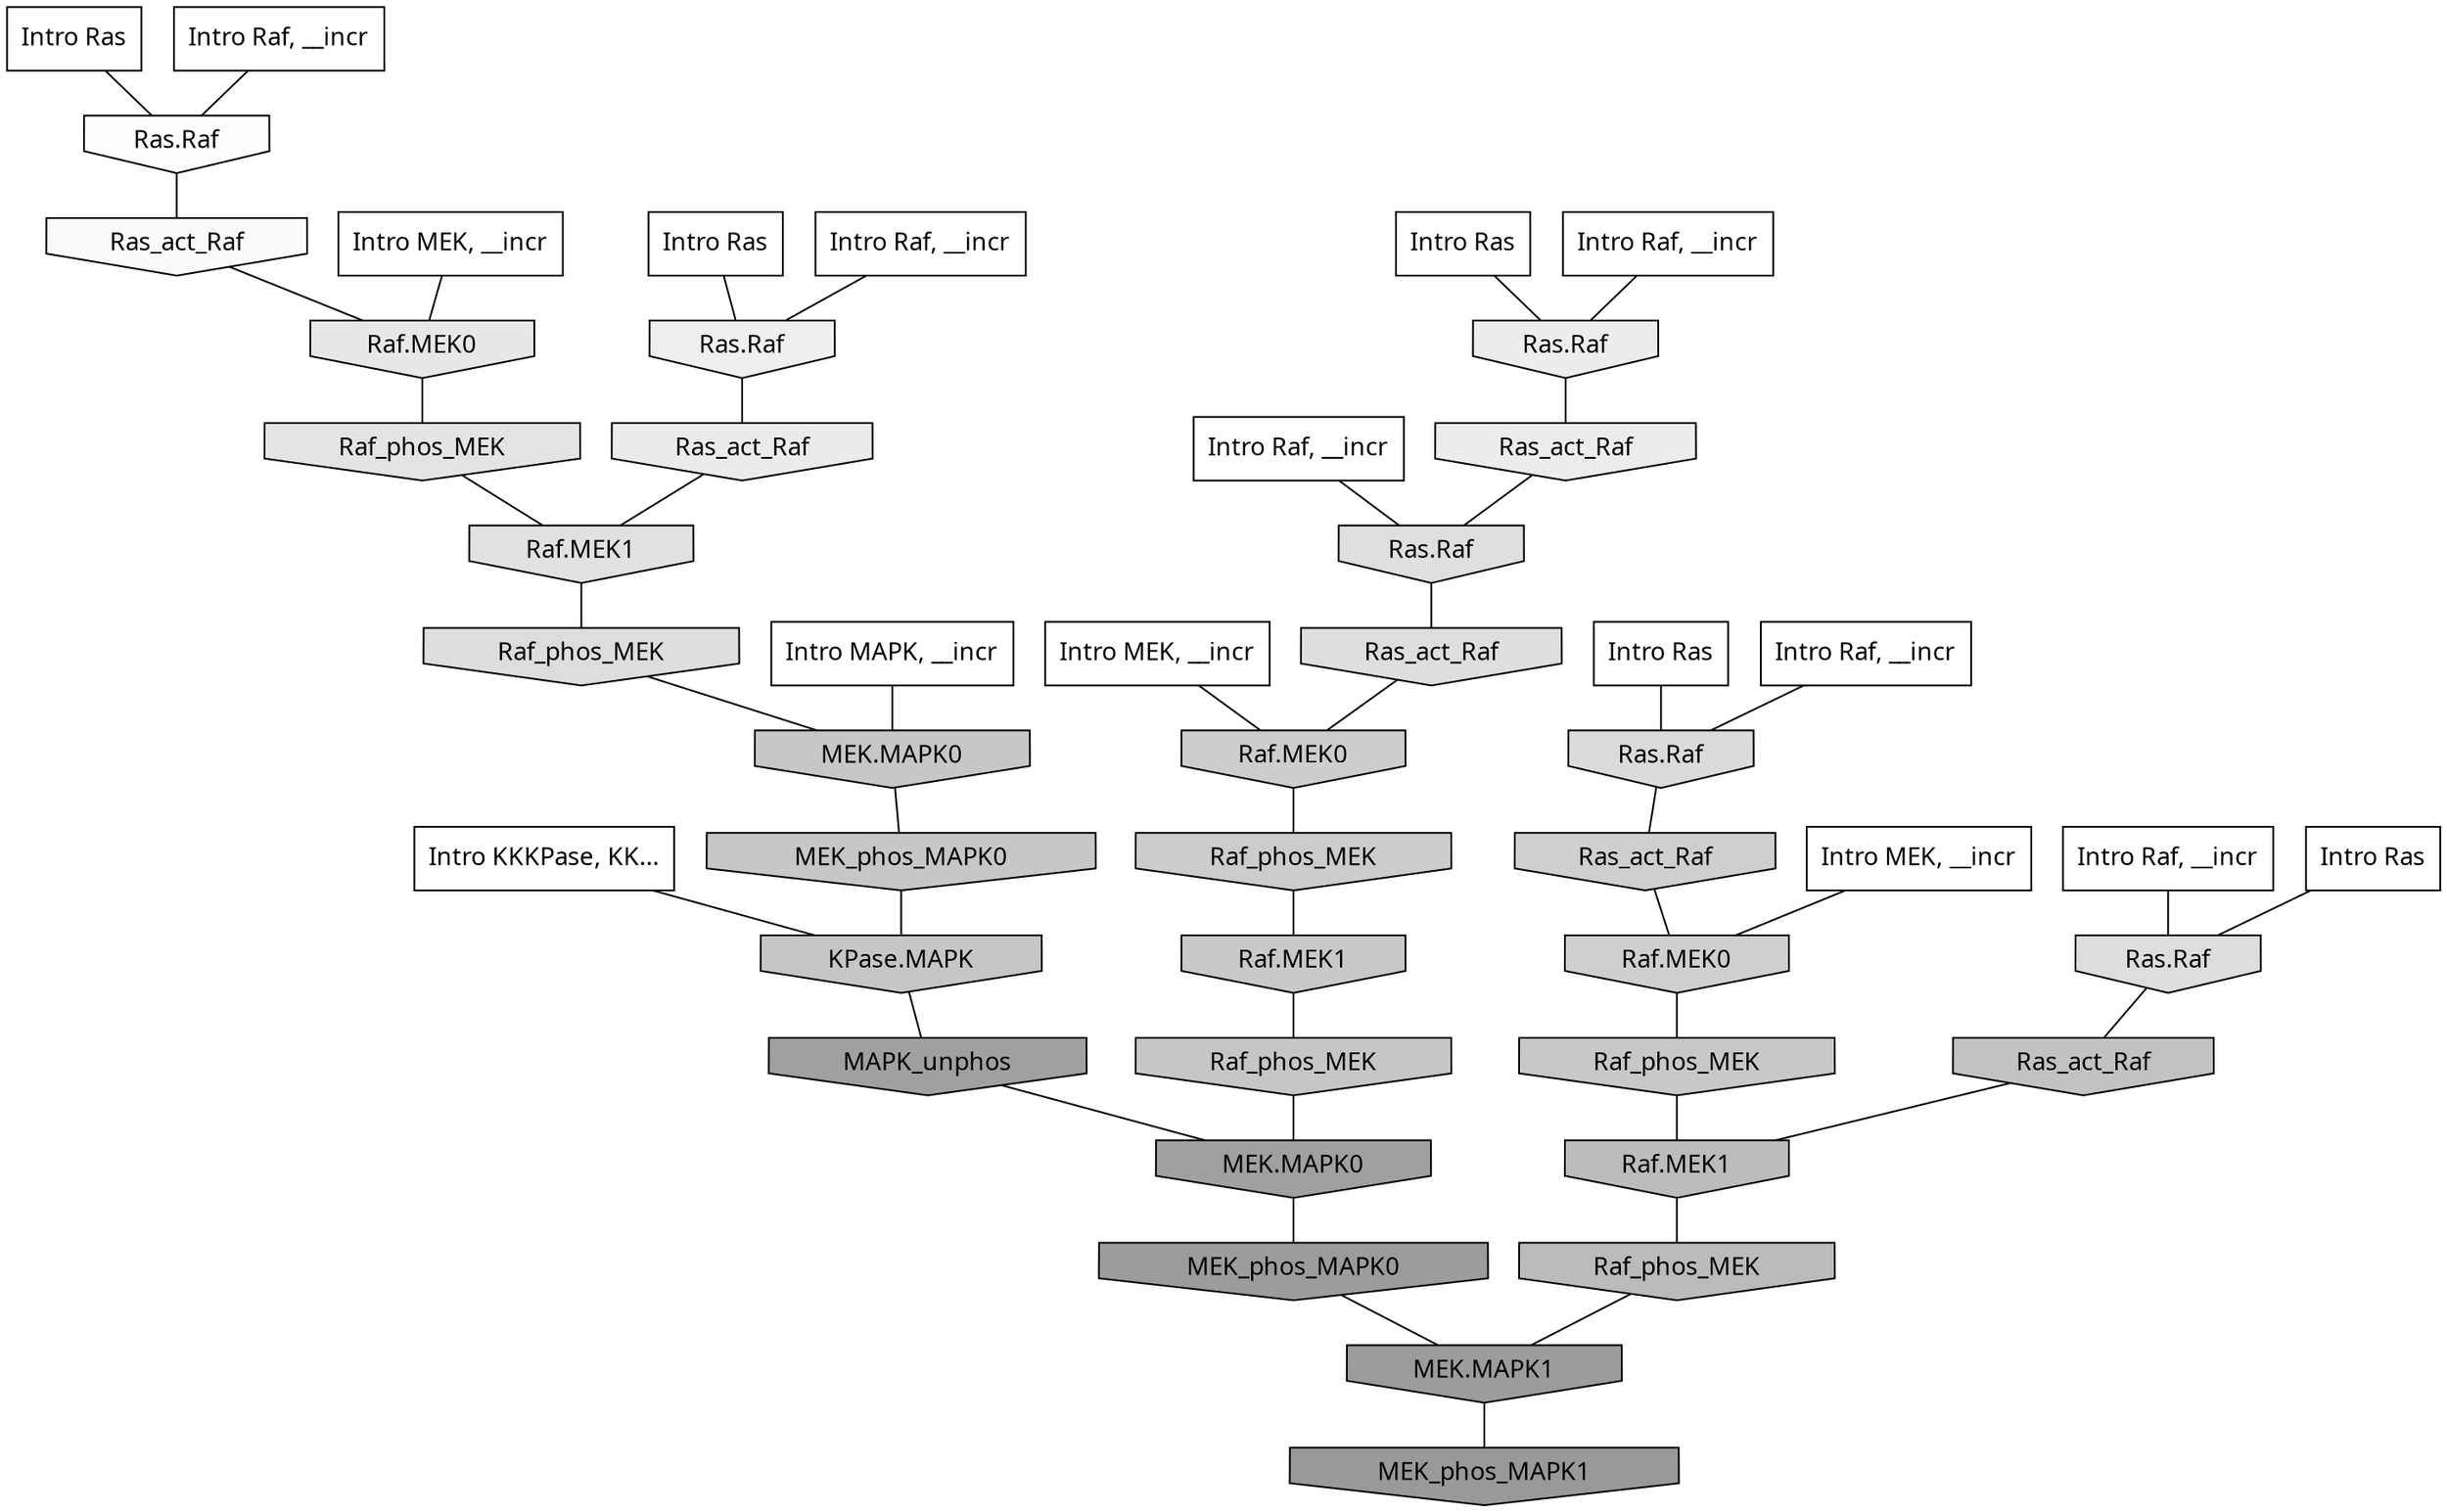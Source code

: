 digraph G{
  rankdir="TB";
  ranksep=0.30;
  node [fontname="CMU Serif"];
  edge [fontname="CMU Serif"];
  
  32 [label="Intro Ras", shape=rectangle, style=filled, fillcolor="0.000 0.000 1.000"]
  
  44 [label="Intro Ras", shape=rectangle, style=filled, fillcolor="0.000 0.000 1.000"]
  
  57 [label="Intro Ras", shape=rectangle, style=filled, fillcolor="0.000 0.000 1.000"]
  
  69 [label="Intro Ras", shape=rectangle, style=filled, fillcolor="0.000 0.000 1.000"]
  
  90 [label="Intro Ras", shape=rectangle, style=filled, fillcolor="0.000 0.000 1.000"]
  
  162 [label="Intro Raf, __incr", shape=rectangle, style=filled, fillcolor="0.000 0.000 1.000"]
  
  256 [label="Intro Raf, __incr", shape=rectangle, style=filled, fillcolor="0.000 0.000 1.000"]
  
  283 [label="Intro Raf, __incr", shape=rectangle, style=filled, fillcolor="0.000 0.000 1.000"]
  
  370 [label="Intro Raf, __incr", shape=rectangle, style=filled, fillcolor="0.000 0.000 1.000"]
  
  460 [label="Intro Raf, __incr", shape=rectangle, style=filled, fillcolor="0.000 0.000 1.000"]
  
  913 [label="Intro Raf, __incr", shape=rectangle, style=filled, fillcolor="0.000 0.000 1.000"]
  
  1416 [label="Intro MEK, __incr", shape=rectangle, style=filled, fillcolor="0.000 0.000 1.000"]
  
  1478 [label="Intro MEK, __incr", shape=rectangle, style=filled, fillcolor="0.000 0.000 1.000"]
  
  1860 [label="Intro MEK, __incr", shape=rectangle, style=filled, fillcolor="0.000 0.000 1.000"]
  
  3046 [label="Intro MAPK, __incr", shape=rectangle, style=filled, fillcolor="0.000 0.000 1.000"]
  
  3136 [label="Intro KKKPase, KK...", shape=rectangle, style=filled, fillcolor="0.000 0.000 1.000"]
  
  3398 [label="Ras.Raf", shape=invhouse, style=filled, fillcolor="0.000 0.000 0.992"]
  
  3516 [label="Ras_act_Raf", shape=invhouse, style=filled, fillcolor="0.000 0.000 0.980"]
  
  4501 [label="Ras.Raf", shape=invhouse, style=filled, fillcolor="0.000 0.000 0.935"]
  
  4685 [label="Ras.Raf", shape=invhouse, style=filled, fillcolor="0.000 0.000 0.928"]
  
  4763 [label="Ras_act_Raf", shape=invhouse, style=filled, fillcolor="0.000 0.000 0.924"]
  
  4896 [label="Ras_act_Raf", shape=invhouse, style=filled, fillcolor="0.000 0.000 0.920"]
  
  5304 [label="Raf.MEK0", shape=invhouse, style=filled, fillcolor="0.000 0.000 0.905"]
  
  5613 [label="Raf_phos_MEK", shape=invhouse, style=filled, fillcolor="0.000 0.000 0.894"]
  
  6073 [label="Raf.MEK1", shape=invhouse, style=filled, fillcolor="0.000 0.000 0.880"]
  
  6257 [label="Ras.Raf", shape=invhouse, style=filled, fillcolor="0.000 0.000 0.875"]
  
  6459 [label="Ras_act_Raf", shape=invhouse, style=filled, fillcolor="0.000 0.000 0.869"]
  
  6680 [label="Raf_phos_MEK", shape=invhouse, style=filled, fillcolor="0.000 0.000 0.864"]
  
  6695 [label="Ras.Raf", shape=invhouse, style=filled, fillcolor="0.000 0.000 0.864"]
  
  6995 [label="Ras.Raf", shape=invhouse, style=filled, fillcolor="0.000 0.000 0.857"]
  
  9664 [label="Ras_act_Raf", shape=invhouse, style=filled, fillcolor="0.000 0.000 0.811"]
  
  9668 [label="Raf.MEK0", shape=invhouse, style=filled, fillcolor="0.000 0.000 0.811"]
  
  10445 [label="Raf.MEK0", shape=invhouse, style=filled, fillcolor="0.000 0.000 0.801"]
  
  10643 [label="Raf_phos_MEK", shape=invhouse, style=filled, fillcolor="0.000 0.000 0.798"]
  
  11377 [label="Raf.MEK1", shape=invhouse, style=filled, fillcolor="0.000 0.000 0.789"]
  
  12076 [label="Raf_phos_MEK", shape=invhouse, style=filled, fillcolor="0.000 0.000 0.782"]
  
  12162 [label="MEK.MAPK0", shape=invhouse, style=filled, fillcolor="0.000 0.000 0.781"]
  
  12313 [label="MEK_phos_MAPK0", shape=invhouse, style=filled, fillcolor="0.000 0.000 0.780"]
  
  12781 [label="Raf_phos_MEK", shape=invhouse, style=filled, fillcolor="0.000 0.000 0.775"]
  
  12897 [label="KPase.MAPK", shape=invhouse, style=filled, fillcolor="0.000 0.000 0.774"]
  
  14588 [label="Ras_act_Raf", shape=invhouse, style=filled, fillcolor="0.000 0.000 0.759"]
  
  16503 [label="Raf.MEK1", shape=invhouse, style=filled, fillcolor="0.000 0.000 0.738"]
  
  16746 [label="Raf_phos_MEK", shape=invhouse, style=filled, fillcolor="0.000 0.000 0.734"]
  
  20730 [label="MAPK_unphos", shape=invhouse, style=filled, fillcolor="0.000 0.000 0.626"]
  
  20731 [label="MEK.MAPK0", shape=invhouse, style=filled, fillcolor="0.000 0.000 0.626"]
  
  21079 [label="MEK_phos_MAPK0", shape=invhouse, style=filled, fillcolor="0.000 0.000 0.612"]
  
  21080 [label="MEK.MAPK1", shape=invhouse, style=filled, fillcolor="0.000 0.000 0.612"]
  
  21414 [label="MEK_phos_MAPK1", shape=invhouse, style=filled, fillcolor="0.000 0.000 0.600"]
  
  
  21080 -> 21414 [dir=none, color="0.000 0.000 0.000"] 
  21079 -> 21080 [dir=none, color="0.000 0.000 0.000"] 
  20731 -> 21079 [dir=none, color="0.000 0.000 0.000"] 
  20730 -> 20731 [dir=none, color="0.000 0.000 0.000"] 
  16746 -> 21080 [dir=none, color="0.000 0.000 0.000"] 
  16503 -> 16746 [dir=none, color="0.000 0.000 0.000"] 
  14588 -> 16503 [dir=none, color="0.000 0.000 0.000"] 
  12897 -> 20730 [dir=none, color="0.000 0.000 0.000"] 
  12781 -> 20731 [dir=none, color="0.000 0.000 0.000"] 
  12313 -> 12897 [dir=none, color="0.000 0.000 0.000"] 
  12162 -> 12313 [dir=none, color="0.000 0.000 0.000"] 
  12076 -> 16503 [dir=none, color="0.000 0.000 0.000"] 
  11377 -> 12781 [dir=none, color="0.000 0.000 0.000"] 
  10643 -> 11377 [dir=none, color="0.000 0.000 0.000"] 
  10445 -> 10643 [dir=none, color="0.000 0.000 0.000"] 
  9668 -> 12076 [dir=none, color="0.000 0.000 0.000"] 
  9664 -> 9668 [dir=none, color="0.000 0.000 0.000"] 
  6995 -> 9664 [dir=none, color="0.000 0.000 0.000"] 
  6695 -> 14588 [dir=none, color="0.000 0.000 0.000"] 
  6680 -> 12162 [dir=none, color="0.000 0.000 0.000"] 
  6459 -> 10445 [dir=none, color="0.000 0.000 0.000"] 
  6257 -> 6459 [dir=none, color="0.000 0.000 0.000"] 
  6073 -> 6680 [dir=none, color="0.000 0.000 0.000"] 
  5613 -> 6073 [dir=none, color="0.000 0.000 0.000"] 
  5304 -> 5613 [dir=none, color="0.000 0.000 0.000"] 
  4896 -> 6073 [dir=none, color="0.000 0.000 0.000"] 
  4763 -> 6257 [dir=none, color="0.000 0.000 0.000"] 
  4685 -> 4763 [dir=none, color="0.000 0.000 0.000"] 
  4501 -> 4896 [dir=none, color="0.000 0.000 0.000"] 
  3516 -> 5304 [dir=none, color="0.000 0.000 0.000"] 
  3398 -> 3516 [dir=none, color="0.000 0.000 0.000"] 
  3136 -> 12897 [dir=none, color="0.000 0.000 0.000"] 
  3046 -> 12162 [dir=none, color="0.000 0.000 0.000"] 
  1860 -> 9668 [dir=none, color="0.000 0.000 0.000"] 
  1478 -> 5304 [dir=none, color="0.000 0.000 0.000"] 
  1416 -> 10445 [dir=none, color="0.000 0.000 0.000"] 
  913 -> 6995 [dir=none, color="0.000 0.000 0.000"] 
  460 -> 3398 [dir=none, color="0.000 0.000 0.000"] 
  370 -> 4501 [dir=none, color="0.000 0.000 0.000"] 
  283 -> 6695 [dir=none, color="0.000 0.000 0.000"] 
  256 -> 4685 [dir=none, color="0.000 0.000 0.000"] 
  162 -> 6257 [dir=none, color="0.000 0.000 0.000"] 
  90 -> 4685 [dir=none, color="0.000 0.000 0.000"] 
  69 -> 6995 [dir=none, color="0.000 0.000 0.000"] 
  57 -> 4501 [dir=none, color="0.000 0.000 0.000"] 
  44 -> 6695 [dir=none, color="0.000 0.000 0.000"] 
  32 -> 3398 [dir=none, color="0.000 0.000 0.000"] 
  
  }
